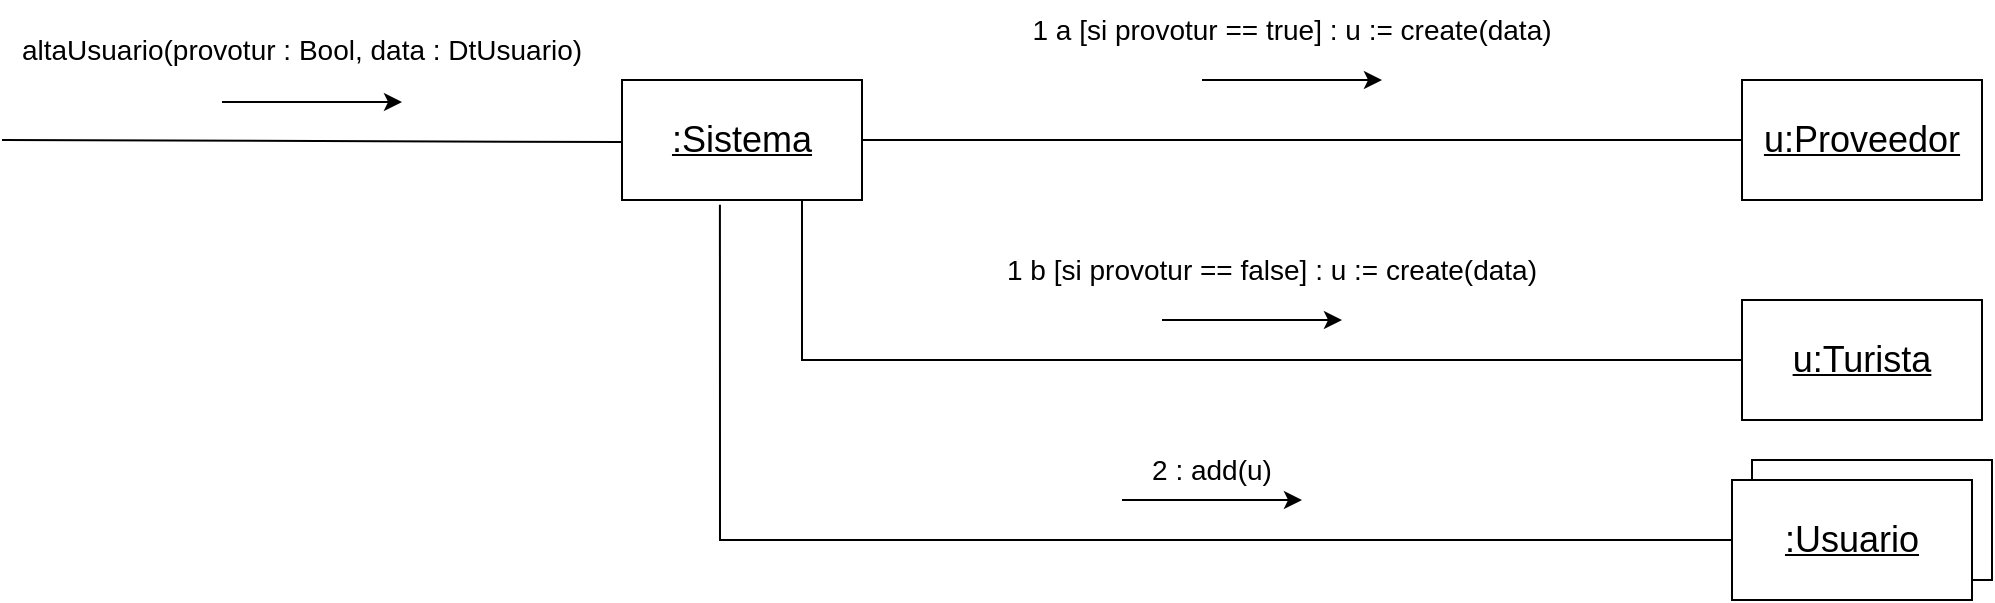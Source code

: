 <mxfile version="21.6.8" type="device">
  <diagram name="Página-1" id="gEe9jg7aJHdmPVq-lxhA">
    <mxGraphModel dx="1877" dy="629" grid="1" gridSize="10" guides="1" tooltips="1" connect="1" arrows="1" fold="1" page="1" pageScale="1" pageWidth="827" pageHeight="1169" math="0" shadow="0">
      <root>
        <mxCell id="0" />
        <mxCell id="1" parent="0" />
        <mxCell id="j_fQEoO8fo2Osoyum8JG-1" value="&lt;font style=&quot;font-size: 18px;&quot;&gt;&lt;u&gt;:Sistema&lt;/u&gt;&lt;/font&gt;" style="rounded=0;whiteSpace=wrap;html=1;" parent="1" vertex="1">
          <mxGeometry x="210" y="240" width="120" height="60" as="geometry" />
        </mxCell>
        <mxCell id="j_fQEoO8fo2Osoyum8JG-2" value="" style="endArrow=none;html=1;rounded=0;entryX=0;entryY=0.5;entryDx=0;entryDy=0;" parent="1" edge="1">
          <mxGeometry width="50" height="50" relative="1" as="geometry">
            <mxPoint x="-100" y="270" as="sourcePoint" />
            <mxPoint x="210" y="271" as="targetPoint" />
          </mxGeometry>
        </mxCell>
        <mxCell id="j_fQEoO8fo2Osoyum8JG-3" value="&lt;font style=&quot;font-size: 14px;&quot;&gt;altaUsuario(provotur : Bool, data : DtUsuario)&lt;/font&gt;" style="text;html=1;strokeColor=none;fillColor=none;align=center;verticalAlign=middle;whiteSpace=wrap;rounded=0;" parent="1" vertex="1">
          <mxGeometry x="-100" y="210" width="300" height="30" as="geometry" />
        </mxCell>
        <mxCell id="j_fQEoO8fo2Osoyum8JG-4" value="" style="endArrow=classic;html=1;rounded=0;" parent="1" edge="1">
          <mxGeometry width="50" height="50" relative="1" as="geometry">
            <mxPoint x="10" y="251" as="sourcePoint" />
            <mxPoint x="100" y="251" as="targetPoint" />
          </mxGeometry>
        </mxCell>
        <mxCell id="j_fQEoO8fo2Osoyum8JG-5" value="" style="endArrow=none;html=1;rounded=0;entryX=1;entryY=0.5;entryDx=0;entryDy=0;exitX=0;exitY=0.5;exitDx=0;exitDy=0;" parent="1" source="j_fQEoO8fo2Osoyum8JG-6" target="j_fQEoO8fo2Osoyum8JG-1" edge="1">
          <mxGeometry width="50" height="50" relative="1" as="geometry">
            <mxPoint x="590" y="270" as="sourcePoint" />
            <mxPoint x="280" y="300" as="targetPoint" />
          </mxGeometry>
        </mxCell>
        <mxCell id="j_fQEoO8fo2Osoyum8JG-6" value="&lt;font style=&quot;font-size: 18px;&quot;&gt;&lt;u&gt;u:Proveedor&lt;/u&gt;&lt;/font&gt;" style="rounded=0;whiteSpace=wrap;html=1;" parent="1" vertex="1">
          <mxGeometry x="770" y="240" width="120" height="60" as="geometry" />
        </mxCell>
        <mxCell id="j_fQEoO8fo2Osoyum8JG-7" value="&lt;font style=&quot;font-size: 14px;&quot;&gt;1 a [si provotur == true] : u := create(data)&lt;/font&gt;" style="text;html=1;strokeColor=none;fillColor=none;align=center;verticalAlign=middle;whiteSpace=wrap;rounded=0;" parent="1" vertex="1">
          <mxGeometry x="360" y="200" width="370" height="30" as="geometry" />
        </mxCell>
        <mxCell id="j_fQEoO8fo2Osoyum8JG-8" value="" style="endArrow=classic;html=1;rounded=0;" parent="1" edge="1">
          <mxGeometry width="50" height="50" relative="1" as="geometry">
            <mxPoint x="500" y="240" as="sourcePoint" />
            <mxPoint x="590" y="240" as="targetPoint" />
          </mxGeometry>
        </mxCell>
        <mxCell id="j_fQEoO8fo2Osoyum8JG-9" value="" style="endArrow=none;html=1;rounded=0;exitX=0.75;exitY=1;exitDx=0;exitDy=0;" parent="1" source="j_fQEoO8fo2Osoyum8JG-1" edge="1">
          <mxGeometry width="50" height="50" relative="1" as="geometry">
            <mxPoint x="300" y="340" as="sourcePoint" />
            <mxPoint x="770" y="380" as="targetPoint" />
            <Array as="points">
              <mxPoint x="300" y="380" />
            </Array>
          </mxGeometry>
        </mxCell>
        <mxCell id="j_fQEoO8fo2Osoyum8JG-10" value="&lt;font style=&quot;font-size: 18px;&quot;&gt;&lt;u&gt;u:Turista&lt;/u&gt;&lt;/font&gt;" style="rounded=0;whiteSpace=wrap;html=1;" parent="1" vertex="1">
          <mxGeometry x="770" y="350" width="120" height="60" as="geometry" />
        </mxCell>
        <mxCell id="j_fQEoO8fo2Osoyum8JG-11" value="&lt;font style=&quot;font-size: 14px;&quot;&gt;1 b [si provotur == false] : u := create(data)&lt;/font&gt;" style="text;html=1;strokeColor=none;fillColor=none;align=center;verticalAlign=middle;whiteSpace=wrap;rounded=0;" parent="1" vertex="1">
          <mxGeometry x="350" y="320" width="370" height="30" as="geometry" />
        </mxCell>
        <mxCell id="j_fQEoO8fo2Osoyum8JG-12" value="" style="endArrow=classic;html=1;rounded=0;" parent="1" edge="1">
          <mxGeometry width="50" height="50" relative="1" as="geometry">
            <mxPoint x="480" y="360" as="sourcePoint" />
            <mxPoint x="570" y="360" as="targetPoint" />
          </mxGeometry>
        </mxCell>
        <mxCell id="j_fQEoO8fo2Osoyum8JG-13" value="" style="endArrow=none;html=1;rounded=0;entryX=0.408;entryY=1.04;entryDx=0;entryDy=0;entryPerimeter=0;" parent="1" target="j_fQEoO8fo2Osoyum8JG-1" edge="1">
          <mxGeometry width="50" height="50" relative="1" as="geometry">
            <mxPoint x="770" y="470" as="sourcePoint" />
            <mxPoint x="480" y="320" as="targetPoint" />
            <Array as="points">
              <mxPoint x="259" y="470" />
            </Array>
          </mxGeometry>
        </mxCell>
        <mxCell id="j_fQEoO8fo2Osoyum8JG-14" value="" style="rounded=0;whiteSpace=wrap;html=1;" parent="1" vertex="1">
          <mxGeometry x="775" y="430" width="120" height="60" as="geometry" />
        </mxCell>
        <mxCell id="j_fQEoO8fo2Osoyum8JG-15" value="&lt;font style=&quot;font-size: 18px;&quot;&gt;&lt;u&gt;:Usuario&lt;/u&gt;&lt;/font&gt;" style="rounded=0;whiteSpace=wrap;html=1;" parent="1" vertex="1">
          <mxGeometry x="765" y="440" width="120" height="60" as="geometry" />
        </mxCell>
        <mxCell id="j_fQEoO8fo2Osoyum8JG-16" value="&lt;font style=&quot;font-size: 14px;&quot;&gt;2 : add(u)&lt;/font&gt;" style="text;html=1;strokeColor=none;fillColor=none;align=center;verticalAlign=middle;whiteSpace=wrap;rounded=0;" parent="1" vertex="1">
          <mxGeometry x="320" y="420" width="370" height="30" as="geometry" />
        </mxCell>
        <mxCell id="j_fQEoO8fo2Osoyum8JG-17" value="" style="endArrow=classic;html=1;rounded=0;" parent="1" edge="1">
          <mxGeometry width="50" height="50" relative="1" as="geometry">
            <mxPoint x="460" y="450" as="sourcePoint" />
            <mxPoint x="550" y="450" as="targetPoint" />
          </mxGeometry>
        </mxCell>
      </root>
    </mxGraphModel>
  </diagram>
</mxfile>
